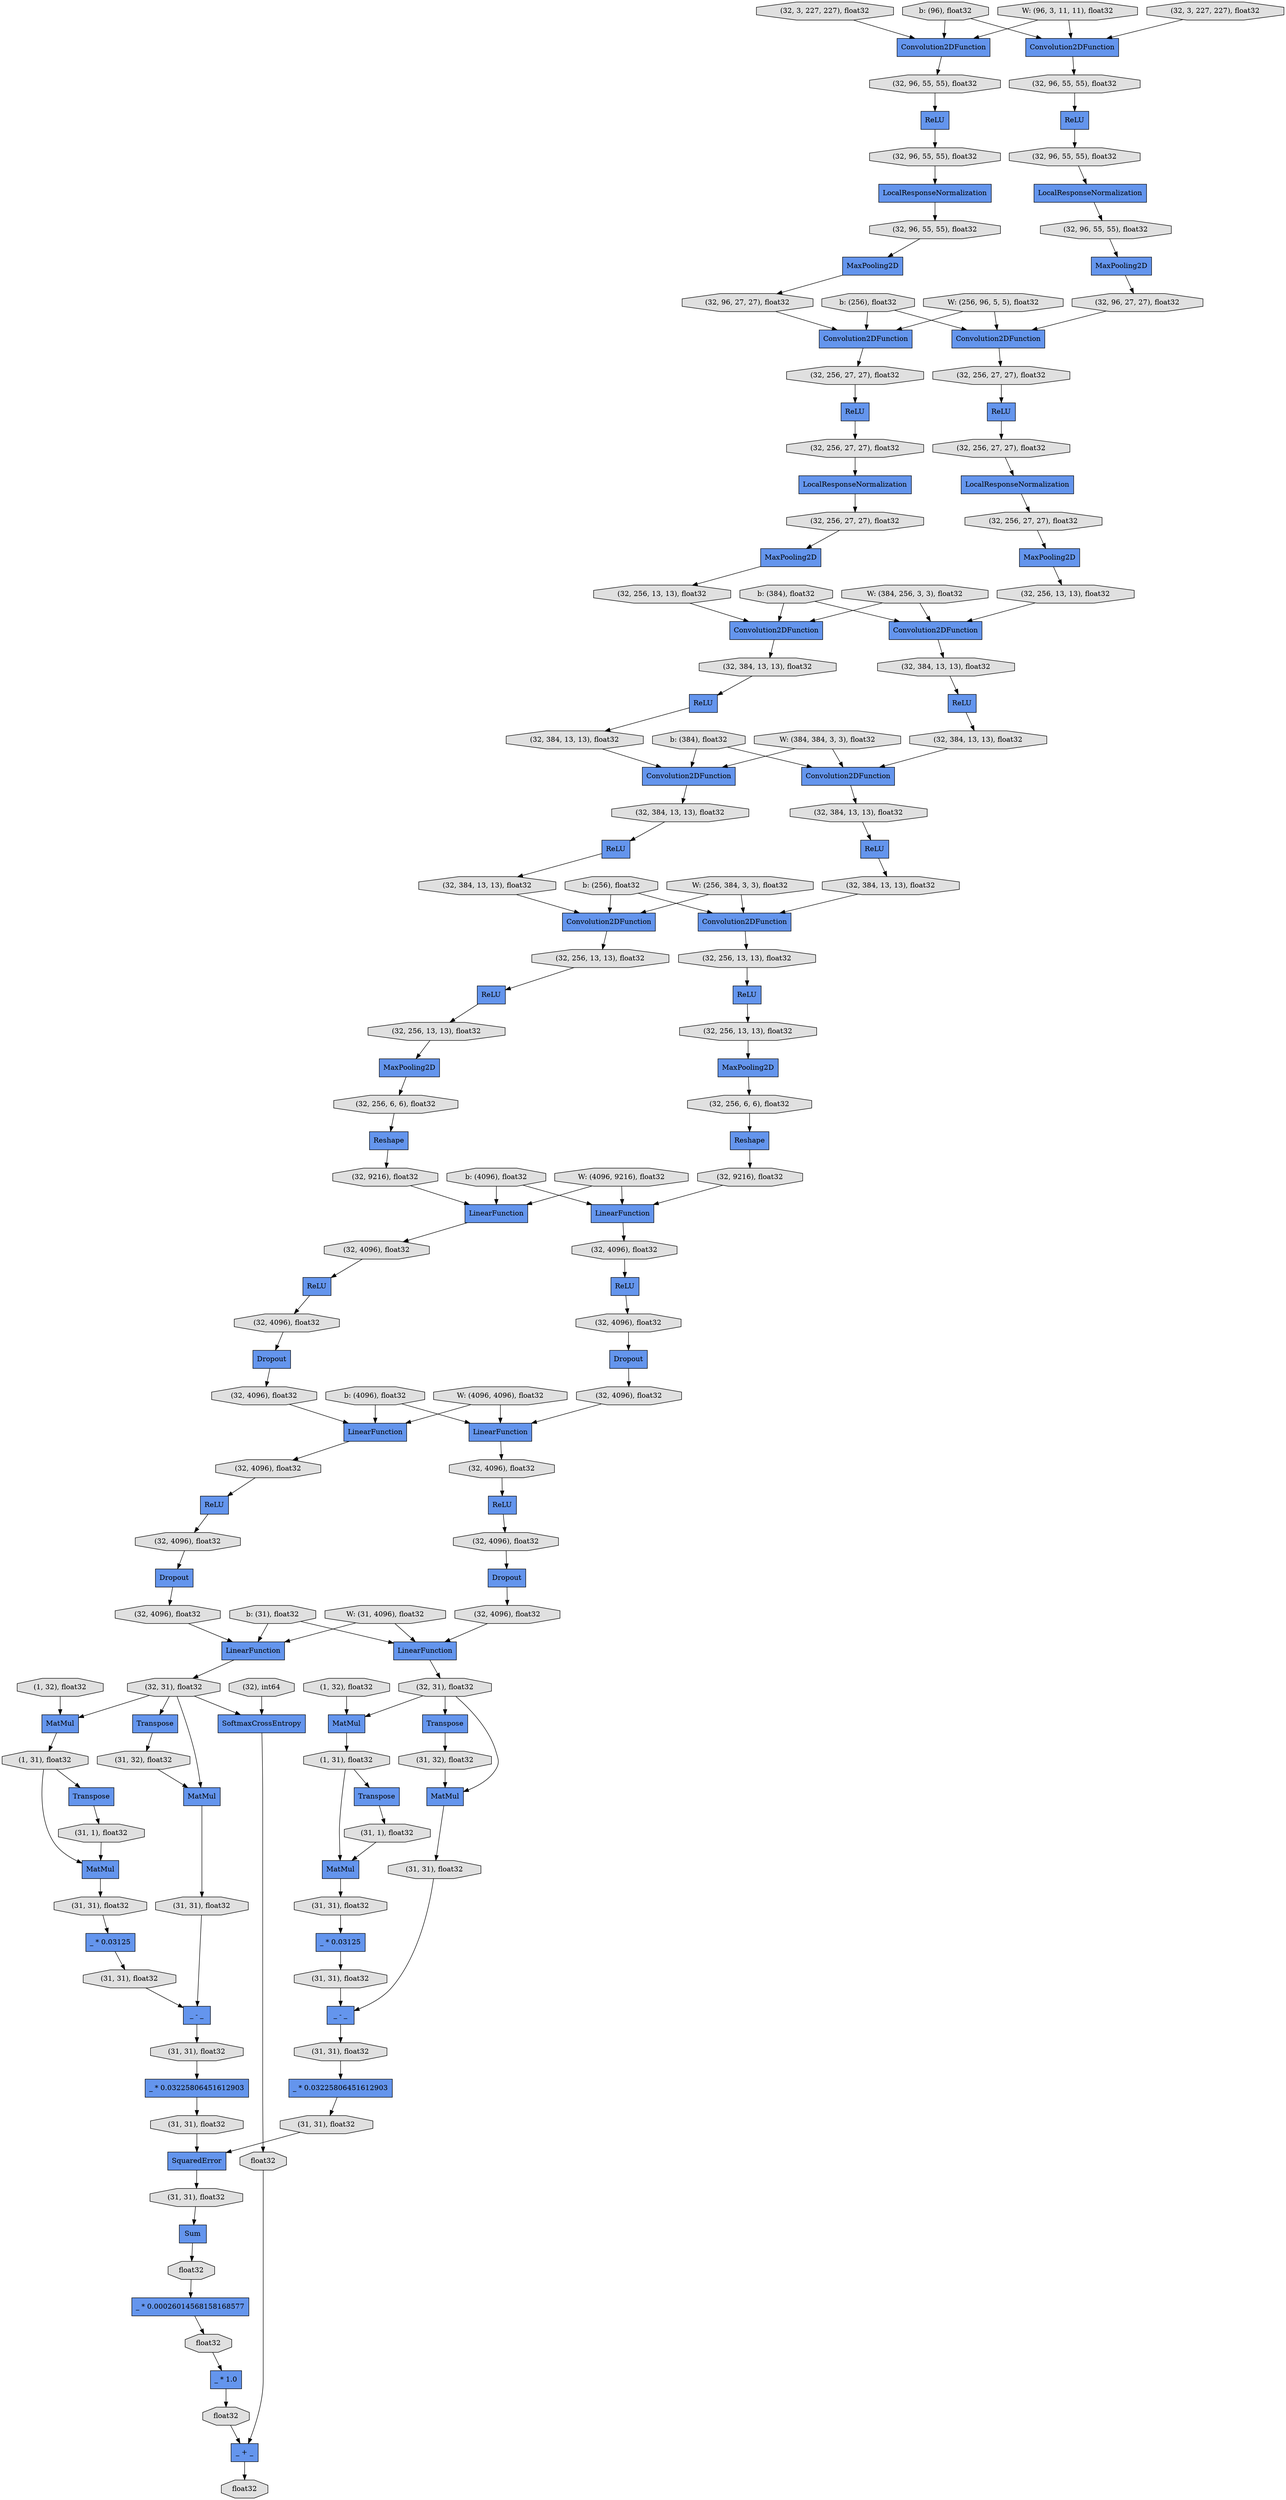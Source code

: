 digraph graphname{rankdir=TB;4478623816 [fillcolor="#E0E0E0",style="filled",shape="octagon",label="(31, 32), float32"];4478558336 [fillcolor="#6495ED",style="filled",shape="record",label="ReLU"];4719984768 [fillcolor="#E0E0E0",style="filled",shape="octagon",label="W: (384, 256, 3, 3), float32"];4478623928 [fillcolor="#6495ED",style="filled",shape="record",label="MatMul"];4478558392 [fillcolor="#E0E0E0",style="filled",shape="octagon",label="(32, 256, 27, 27), float32"];4478558448 [fillcolor="#6495ED",style="filled",shape="record",label="Convolution2DFunction"];4478624040 [fillcolor="#6495ED",style="filled",shape="record",label="_ * 0.03225806451612903"];4478558504 [fillcolor="#E0E0E0",style="filled",shape="octagon",label="(32, 256, 13, 13), float32"];4478624096 [fillcolor="#E0E0E0",style="filled",shape="octagon",label="(31, 31), float32"];4478558560 [fillcolor="#6495ED",style="filled",shape="record",label="ReLU"];4719984992 [fillcolor="#E0E0E0",style="filled",shape="octagon",label="b: (384), float32"];4478558616 [fillcolor="#E0E0E0",style="filled",shape="octagon",label="(32, 384, 13, 13), float32"];4475216280 [fillcolor="#E0E0E0",style="filled",shape="octagon",label="(32, 96, 27, 27), float32"];4478624208 [fillcolor="#6495ED",style="filled",shape="record",label="_ * 0.03125"];4478624320 [fillcolor="#E0E0E0",style="filled",shape="octagon",label="(31, 1), float32"];4478558784 [fillcolor="#6495ED",style="filled",shape="record",label="Convolution2DFunction"];4719985272 [fillcolor="#E0E0E0",style="filled",shape="octagon",label="W: (384, 384, 3, 3), float32"];4478624432 [fillcolor="#6495ED",style="filled",shape="record",label="MatMul"];4478558896 [fillcolor="#E0E0E0",style="filled",shape="octagon",label="(32, 384, 13, 13), float32"];4478624544 [fillcolor="#6495ED",style="filled",shape="record",label="_ - _"];4478559008 [fillcolor="#6495ED",style="filled",shape="record",label="ReLU"];4478624600 [fillcolor="#E0E0E0",style="filled",shape="octagon",label="(31, 31), float32"];4478559064 [fillcolor="#E0E0E0",style="filled",shape="octagon",label="(32, 384, 13, 13), float32"];4719985496 [fillcolor="#E0E0E0",style="filled",shape="octagon",label="b: (384), float32"];4478559232 [fillcolor="#6495ED",style="filled",shape="record",label="Reshape"];4478624880 [fillcolor="#E0E0E0",style="filled",shape="octagon",label="(31, 31), float32"];4478559344 [fillcolor="#E0E0E0",style="filled",shape="octagon",label="(32, 384, 13, 13), float32"];4719985776 [fillcolor="#E0E0E0",style="filled",shape="octagon",label="W: (256, 384, 3, 3), float32"];4478624992 [fillcolor="#6495ED",style="filled",shape="record",label="SquaredError"];4478559456 [fillcolor="#6495ED",style="filled",shape="record",label="MaxPooling2D"];4478625048 [fillcolor="#E0E0E0",style="filled",shape="octagon",label="(31, 31), float32"];4478559512 [fillcolor="#E0E0E0",style="filled",shape="octagon",label="(32, 256, 13, 13), float32"];4719986000 [fillcolor="#E0E0E0",style="filled",shape="octagon",label="b: (256), float32"];4478625216 [fillcolor="#E0E0E0",style="filled",shape="octagon",label="(31, 31), float32"];4478625272 [fillcolor="#6495ED",style="filled",shape="record",label="Sum"];4478625328 [fillcolor="#6495ED",style="filled",shape="record",label="_ * 0.00026014568158168577"];4478559792 [fillcolor="#E0E0E0",style="filled",shape="octagon",label="(32, 256, 13, 13), float32"];4478625384 [fillcolor="#E0E0E0",style="filled",shape="octagon",label="(31, 31), float32"];4719986280 [fillcolor="#E0E0E0",style="filled",shape="octagon",label="W: (4096, 9216), float32"];4478559960 [fillcolor="#6495ED",style="filled",shape="record",label="LinearFunction"];4478625608 [fillcolor="#E0E0E0",style="filled",shape="octagon",label="float32"];4719986504 [fillcolor="#E0E0E0",style="filled",shape="octagon",label="b: (4096), float32"];4478560072 [fillcolor="#E0E0E0",style="filled",shape="octagon",label="(32, 256, 6, 6), float32"];4478560184 [fillcolor="#6495ED",style="filled",shape="record",label="ReLU"];4478560296 [fillcolor="#E0E0E0",style="filled",shape="octagon",label="(32, 9216), float32"];4478625888 [fillcolor="#E0E0E0",style="filled",shape="octagon",label="float32"];4719986784 [fillcolor="#E0E0E0",style="filled",shape="octagon",label="W: (4096, 4096), float32"];4478560352 [fillcolor="#6495ED",style="filled",shape="record",label="LinearFunction"];4478560464 [fillcolor="#6495ED",style="filled",shape="record",label="Dropout"];4478560520 [fillcolor="#E0E0E0",style="filled",shape="octagon",label="(32, 4096), float32"];4478626112 [fillcolor="#6495ED",style="filled",shape="record",label="_ * 1.0"];4478560576 [fillcolor="#6495ED",style="filled",shape="record",label="ReLU"];4719987008 [fillcolor="#E0E0E0",style="filled",shape="octagon",label="b: (4096), float32"];4478560688 [fillcolor="#E0E0E0",style="filled",shape="octagon",label="(32, 4096), float32"];4466485736 [fillcolor="#6495ED",style="filled",shape="record",label="ReLU"];4478560968 [fillcolor="#E0E0E0",style="filled",shape="octagon",label="(32, 4096), float32"];4478561024 [fillcolor="#6495ED",style="filled",shape="record",label="Dropout"];4791692032 [fillcolor="#E0E0E0",style="filled",shape="octagon",label="(32, 3, 227, 227), float32"];4478561080 [fillcolor="#E0E0E0",style="filled",shape="octagon",label="(32, 4096), float32"];4478626672 [fillcolor="#E0E0E0",style="filled",shape="octagon",label="float32"];4478626728 [fillcolor="#6495ED",style="filled",shape="record",label="_ + _"];4478626896 [fillcolor="#E0E0E0",style="filled",shape="octagon",label="float32"];4719987792 [fillcolor="#E0E0E0",style="filled",shape="octagon",label="W: (31, 4096), float32"];4478561360 [fillcolor="#E0E0E0",style="filled",shape="octagon",label="(32, 4096), float32"];4791692424 [fillcolor="#6495ED",style="filled",shape="record",label="LocalResponseNormalization"];4791692480 [fillcolor="#6495ED",style="filled",shape="record",label="ReLU"];4478561528 [fillcolor="#6495ED",style="filled",shape="record",label="Convolution2DFunction"];4719988016 [fillcolor="#E0E0E0",style="filled",shape="octagon",label="b: (31), float32"];4718980400 [fillcolor="#E0E0E0",style="filled",shape="octagon",label="W: (256, 96, 5, 5), float32"];4791692592 [fillcolor="#E0E0E0",style="filled",shape="octagon",label="(32, 96, 55, 55), float32"];4478561640 [fillcolor="#E0E0E0",style="filled",shape="octagon",label="(32, 4096), float32"];4791692648 [fillcolor="#6495ED",style="filled",shape="record",label="MaxPooling2D"];4478561696 [fillcolor="#6495ED",style="filled",shape="record",label="LinearFunction"];4791692704 [fillcolor="#E0E0E0",style="filled",shape="octagon",label="(32, 96, 55, 55), float32"];4478590928 [fillcolor="#6495ED",style="filled",shape="record",label="Transpose"];4478561864 [fillcolor="#E0E0E0",style="filled",shape="octagon",label="(32, 31), float32"];4791692872 [fillcolor="#E0E0E0",style="filled",shape="octagon",label="(32, 96, 55, 55), float32"];4478561920 [fillcolor="#6495ED",style="filled",shape="record",label="ReLU"];4478561976 [fillcolor="#E0E0E0",style="filled",shape="octagon",label="(32, 3, 227, 227), float32"];4791693096 [fillcolor="#E0E0E0",style="filled",shape="octagon",label="(32, 256, 27, 27), float32"];4791693152 [fillcolor="#6495ED",style="filled",shape="record",label="LocalResponseNormalization"];4718980960 [fillcolor="#E0E0E0",style="filled",shape="octagon",label="b: (256), float32"];4478562144 [fillcolor="#E0E0E0",style="filled",shape="octagon",label="(32, 96, 55, 55), float32"];4791693208 [fillcolor="#6495ED",style="filled",shape="record",label="MaxPooling2D"];4791693264 [fillcolor="#E0E0E0",style="filled",shape="octagon",label="(32, 256, 27, 27), float32"];4478562256 [fillcolor="#6495ED",style="filled",shape="record",label="MaxPooling2D"];4478587008 [fillcolor="#E0E0E0",style="filled",shape="octagon",label="(32, 4096), float32"];4478578816 [fillcolor="#E0E0E0",style="filled",shape="octagon",label="(32, 96, 55, 55), float32"];4478587064 [fillcolor="#6495ED",style="filled",shape="record",label="Dropout"];4478587120 [fillcolor="#E0E0E0",style="filled",shape="octagon",label="(32, 4096), float32"];4478578928 [fillcolor="#6495ED",style="filled",shape="record",label="LocalResponseNormalization"];4478587288 [fillcolor="#6495ED",style="filled",shape="record",label="SoftmaxCrossEntropy"];4478579096 [fillcolor="#6495ED",style="filled",shape="record",label="Convolution2DFunction"];4601229776 [fillcolor="#6495ED",style="filled",shape="record",label="Convolution2DFunction"];4478587400 [fillcolor="#E0E0E0",style="filled",shape="octagon",label="(32, 4096), float32"];4478579208 [fillcolor="#E0E0E0",style="filled",shape="octagon",label="(32, 96, 55, 55), float32"];4478579320 [fillcolor="#6495ED",style="filled",shape="record",label="Convolution2DFunction"];4478579376 [fillcolor="#E0E0E0",style="filled",shape="octagon",label="(32, 96, 27, 27), float32"];4478579432 [fillcolor="#6495ED",style="filled",shape="record",label="ReLU"];4478587680 [fillcolor="#E0E0E0",style="filled",shape="octagon",label="(32, 4096), float32"];4478579544 [fillcolor="#E0E0E0",style="filled",shape="octagon",label="(32, 256, 27, 27), float32"];4478587792 [fillcolor="#E0E0E0",style="filled",shape="octagon",label="(32, 31), float32"];4478579712 [fillcolor="#6495ED",style="filled",shape="record",label="MaxPooling2D"];4478587960 [fillcolor="#E0E0E0",style="filled",shape="octagon",label="(32), int64"];4478579824 [fillcolor="#E0E0E0",style="filled",shape="octagon",label="(32, 256, 27, 27), float32"];4478588072 [fillcolor="#E0E0E0",style="filled",shape="octagon",label="float32"];4478588128 [fillcolor="#E0E0E0",style="filled",shape="octagon",label="(1, 32), float32"];4478579936 [fillcolor="#6495ED",style="filled",shape="record",label="LocalResponseNormalization"];4478588184 [fillcolor="#6495ED",style="filled",shape="record",label="Transpose"];4478580104 [fillcolor="#6495ED",style="filled",shape="record",label="ReLU"];4478580216 [fillcolor="#E0E0E0",style="filled",shape="octagon",label="(32, 256, 27, 27), float32"];4710987312 [fillcolor="#E0E0E0",style="filled",shape="octagon",label="W: (96, 3, 11, 11), float32"];4478580328 [fillcolor="#6495ED",style="filled",shape="record",label="Convolution2DFunction"];4478588576 [fillcolor="#6495ED",style="filled",shape="record",label="MatMul"];4478580384 [fillcolor="#E0E0E0",style="filled",shape="octagon",label="(32, 256, 13, 13), float32"];4478588632 [fillcolor="#E0E0E0",style="filled",shape="octagon",label="(1, 32), float32"];4478580440 [fillcolor="#6495ED",style="filled",shape="record",label="ReLU"];4478580496 [fillcolor="#E0E0E0",style="filled",shape="octagon",label="(32, 384, 13, 13), float32"];4478588800 [fillcolor="#E0E0E0",style="filled",shape="octagon",label="(1, 31), float32"];4478580664 [fillcolor="#6495ED",style="filled",shape="record",label="Convolution2DFunction"];4478588912 [fillcolor="#6495ED",style="filled",shape="record",label="MatMul"];4478580776 [fillcolor="#E0E0E0",style="filled",shape="octagon",label="(32, 384, 13, 13), float32"];4478580888 [fillcolor="#6495ED",style="filled",shape="record",label="ReLU"];4478589136 [fillcolor="#E0E0E0",style="filled",shape="octagon",label="(1, 31), float32"];4478580944 [fillcolor="#E0E0E0",style="filled",shape="octagon",label="(32, 384, 13, 13), float32"];4718926088 [fillcolor="#6495ED",style="filled",shape="record",label="Convolution2DFunction"];4478589304 [fillcolor="#6495ED",style="filled",shape="record",label="Transpose"];4478581112 [fillcolor="#6495ED",style="filled",shape="record",label="Reshape"];4478589416 [fillcolor="#E0E0E0",style="filled",shape="octagon",label="(31, 32), float32"];4478581224 [fillcolor="#E0E0E0",style="filled",shape="octagon",label="(32, 384, 13, 13), float32"];4478589528 [fillcolor="#6495ED",style="filled",shape="record",label="MatMul"];4478581336 [fillcolor="#6495ED",style="filled",shape="record",label="MaxPooling2D"];4478581392 [fillcolor="#E0E0E0",style="filled",shape="octagon",label="(32, 256, 13, 13), float32"];4478589640 [fillcolor="#6495ED",style="filled",shape="record",label="_ * 0.03225806451612903"];4478589696 [fillcolor="#E0E0E0",style="filled",shape="octagon",label="(31, 31), float32"];4478589808 [fillcolor="#6495ED",style="filled",shape="record",label="_ * 0.03125"];4478581672 [fillcolor="#E0E0E0",style="filled",shape="octagon",label="(32, 256, 13, 13), float32"];4478589920 [fillcolor="#E0E0E0",style="filled",shape="octagon",label="(31, 1), float32"];4478590032 [fillcolor="#6495ED",style="filled",shape="record",label="MatMul"];4478581840 [fillcolor="#6495ED",style="filled",shape="record",label="LinearFunction"];4602461320 [fillcolor="#6495ED",style="filled",shape="record",label="Convolution2DFunction"];4478590144 [fillcolor="#6495ED",style="filled",shape="record",label="_ - _"];4478581952 [fillcolor="#E0E0E0",style="filled",shape="octagon",label="(32, 256, 6, 6), float32"];4478590200 [fillcolor="#E0E0E0",style="filled",shape="octagon",label="(31, 31), float32"];4478582064 [fillcolor="#6495ED",style="filled",shape="record",label="ReLU"];4478582176 [fillcolor="#E0E0E0",style="filled",shape="octagon",label="(32, 9216), float32"];4478582232 [fillcolor="#6495ED",style="filled",shape="record",label="LinearFunction"];4478590480 [fillcolor="#E0E0E0",style="filled",shape="octagon",label="(31, 31), float32"];4478582344 [fillcolor="#6495ED",style="filled",shape="record",label="Dropout"];4478590592 [fillcolor="#6495ED",style="filled",shape="record",label="Transpose"];4478582400 [fillcolor="#E0E0E0",style="filled",shape="octagon",label="(32, 4096), float32"];4478590648 [fillcolor="#E0E0E0",style="filled",shape="octagon",label="(31, 31), float32"];4478582456 [fillcolor="#6495ED",style="filled",shape="record",label="ReLU"];4478582568 [fillcolor="#E0E0E0",style="filled",shape="octagon",label="(32, 4096), float32"];4718927656 [fillcolor="#E0E0E0",style="filled",shape="octagon",label="b: (96), float32"];4478590816 [fillcolor="#E0E0E0",style="filled",shape="octagon",label="(31, 31), float32"];4478582736 [fillcolor="#6495ED",style="filled",shape="record",label="LinearFunction"];4478561360 -> 4478561024;4478587792 -> 4478588912;4478582232 -> 4478582400;4478561024 -> 4478561640;4718927656 -> 4718926088;4719987792 -> 4478561696;4478589920 -> 4478590032;4478589808 -> 4478590480;4478590928 -> 4478624320;4478587792 -> 4478590592;4478579376 -> 4478579096;4791692648 -> 4475216280;4791693208 -> 4478558504;4718927656 -> 4478561528;4478623928 -> 4478624096;4719984768 -> 4601229776;4791692872 -> 4791692648;4791693152 -> 4478558392;4478559792 -> 4478559456;4478578816 -> 4478578928;4478589304 -> 4478589920;4478582064 -> 4478582568;4478560296 -> 4478560352;4478590200 -> 4478589808;4478579824 -> 4478579936;4719986000 -> 4478580664;4718980960 -> 4478579096;4478582568 -> 4478582344;4478590816 -> 4478624992;4478587120 -> 4478582456;4478581112 -> 4478582176;4601229776 -> 4478558616;4478558392 -> 4791693208;4719986280 -> 4478560352;4478560968 -> 4478559960;4718980400 -> 4478579096;4478588072 -> 4478626728;4478579320 -> 4478580496;4478560352 -> 4478560520;4478579544 -> 4478579432;4478561864 -> 4478588576;4478626112 -> 4478626672;4478581336 -> 4478581952;4478624600 -> 4478624208;4478581392 -> 4478580888;4478560520 -> 4478560184;4478624040 -> 4478625216;4478625328 -> 4478625888;4602461320 -> 4791693096;4478560576 -> 4478561360;4478561976 -> 4478561528;4478589640 -> 4478590816;4791692424 -> 4791692872;4478625048 -> 4478624040;4791692032 -> 4718926088;4719985272 -> 4478580328;4478624992 -> 4478625384;4478582400 -> 4478582064;4478561696 -> 4478561864;4478579096 -> 4478579544;4478580216 -> 4478579712;4478559232 -> 4478560296;4478560464 -> 4478560968;4719988016 -> 4478582736;4478626728 -> 4478626896;4478590032 -> 4478590200;4478580496 -> 4478580104;4478625216 -> 4478624992;4718980960 -> 4602461320;4478625272 -> 4478625608;4478623816 -> 4478623928;4478580776 -> 4478580328;4478580944 -> 4478580440;4478625888 -> 4478626112;4478558504 -> 4601229776;4791692592 -> 4791692480;4478562144 -> 4478561920;4478561080 -> 4478560576;4478559512 -> 4478559008;4478590480 -> 4478590144;4478559064 -> 4478558560;4478561640 -> 4478561696;4478578928 -> 4478579208;4478624096 -> 4478624544;4719986784 -> 4478559960;4478559960 -> 4478561080;4710987312 -> 4718926088;4719986784 -> 4478581840;4478587288 -> 4478588072;4710987312 -> 4478561528;4478588128 -> 4478588576;4478589528 -> 4478589696;4478624544 -> 4478625048;4719986000 -> 4478558784;4478581952 -> 4478581112;4478579208 -> 4478562256;4478560184 -> 4478560688;4719986280 -> 4478582232;4478561864 -> 4478589528;4478558784 -> 4478559512;4478560072 -> 4478559232;4478588576 -> 4478588800;4719984992 -> 4478579320;4719986504 -> 4478560352;4478580328 -> 4478580944;4478587064 -> 4478587680;4478587008 -> 4478581840;4478590592 -> 4478623816;4478559008 -> 4478559792;4791692480 -> 4791692704;4478558336 -> 4478558896;4478624880 -> 4478624544;4478558560 -> 4478559344;4478590144 -> 4478590648;4791693096 -> 4466485736;4718980400 -> 4602461320;4478624208 -> 4478624880;4719985496 -> 4478558448;4478625608 -> 4478625328;4719988016 -> 4478561696;4478625384 -> 4478625272;4478561864 -> 4478588184;4478582456 -> 4478587400;4478559344 -> 4478558784;4719985776 -> 4478558784;4478581840 -> 4478587120;4478589136 -> 4478590928;4478626672 -> 4478626728;4478589416 -> 4478589528;4719987008 -> 4478581840;4478588800 -> 4478589304;4478558896 -> 4478558448;4478580104 -> 4478580776;4478590648 -> 4478589640;4719987792 -> 4478582736;4478624320 -> 4478624432;4478558616 -> 4478558336;4719987008 -> 4478559960;4478580888 -> 4478581672;4718926088 -> 4791692592;4478561528 -> 4478562144;4478579936 -> 4478580216;4719985776 -> 4478580664;4478582176 -> 4478582232;4478588184 -> 4478589416;4719986504 -> 4478582232;4791692704 -> 4791692424;4478581672 -> 4478581336;4478561864 -> 4478587288;4478559456 -> 4478560072;4478589696 -> 4478590144;4478581224 -> 4478580664;4478587960 -> 4478587288;4719985272 -> 4478558448;4478558448 -> 4478559064;4478588800 -> 4478590032;4478579432 -> 4478579824;4478560688 -> 4478560464;4478562256 -> 4478579376;4478587400 -> 4478587064;4478561920 -> 4478578816;4719984992 -> 4601229776;4478624432 -> 4478624600;4719985496 -> 4478580328;4478582736 -> 4478587792;4475216280 -> 4602461320;4478580664 -> 4478581392;4478589136 -> 4478624432;4478587792 -> 4478623928;4478582344 -> 4478587008;4478580384 -> 4478579320;4466485736 -> 4791693264;4791693264 -> 4791693152;4478587680 -> 4478582736;4478588912 -> 4478589136;4478579712 -> 4478580384;4719984768 -> 4478579320;4478580440 -> 4478581224;4478588632 -> 4478588912;}